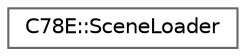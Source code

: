 digraph "Graphical Class Hierarchy"
{
 // LATEX_PDF_SIZE
  bgcolor="transparent";
  edge [fontname=Helvetica,fontsize=10,labelfontname=Helvetica,labelfontsize=10];
  node [fontname=Helvetica,fontsize=10,shape=box,height=0.2,width=0.4];
  rankdir="LR";
  Node0 [id="Node000000",label="C78E::SceneLoader",height=0.2,width=0.4,color="grey40", fillcolor="white", style="filled",URL="$d8/d39/class_c78_e_1_1_scene_loader.html",tooltip=" "];
}
